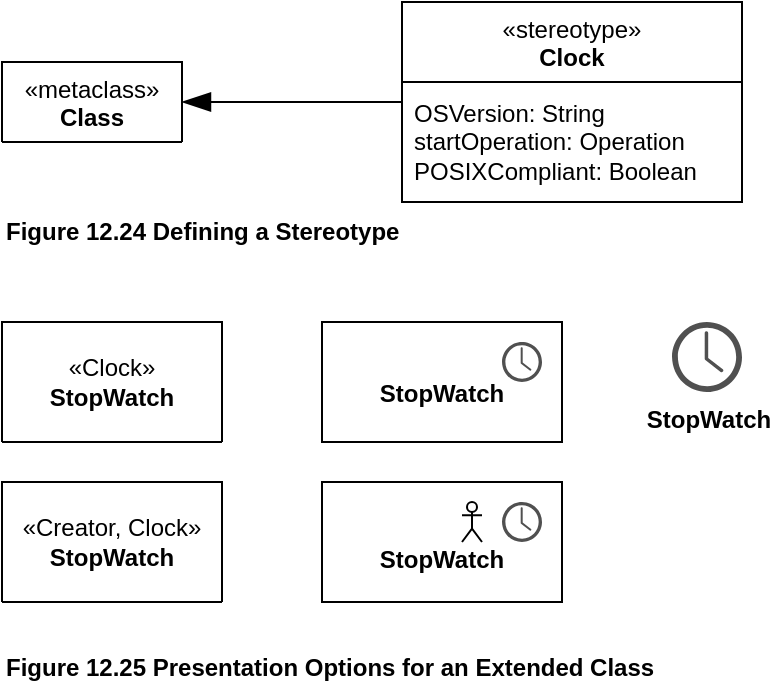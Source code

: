 <mxfile version="21.6.5" type="device" pages="8">
  <diagram name="Fig. 12.24" id="-9gmDzZ07Eyo2ONmhZ_K">
    <mxGraphModel dx="880" dy="545" grid="1" gridSize="10" guides="1" tooltips="1" connect="1" arrows="1" fold="1" page="1" pageScale="1" pageWidth="1169" pageHeight="827" math="0" shadow="0">
      <root>
        <mxCell id="0" />
        <mxCell id="1" parent="0" />
        <mxCell id="NRaokr2PaoaGWwxYJHFl-1" value="«metaclass»&lt;br&gt;&lt;b&gt;Class&lt;/b&gt;" style="swimlane;fontStyle=0;align=center;verticalAlign=top;childLayout=stackLayout;horizontal=1;startSize=48;horizontalStack=0;resizeParent=1;resizeParentMax=0;resizeLast=0;collapsible=0;marginBottom=0;html=1;whiteSpace=wrap;" vertex="1" parent="1">
          <mxGeometry y="30" width="90" height="40" as="geometry" />
        </mxCell>
        <mxCell id="NRaokr2PaoaGWwxYJHFl-4" style="edgeStyle=orthogonalEdgeStyle;rounded=0;orthogonalLoop=1;jettySize=auto;html=1;entryX=1;entryY=0.5;entryDx=0;entryDy=0;endSize=12;endArrow=blockThin;endFill=1;" edge="1" parent="1" source="NRaokr2PaoaGWwxYJHFl-2" target="NRaokr2PaoaGWwxYJHFl-1">
          <mxGeometry relative="1" as="geometry" />
        </mxCell>
        <mxCell id="NRaokr2PaoaGWwxYJHFl-2" value="«stereotype»&lt;br&gt;&lt;b&gt;Clock&lt;/b&gt;" style="swimlane;fontStyle=0;align=center;verticalAlign=top;childLayout=stackLayout;horizontal=1;startSize=40;horizontalStack=0;resizeParent=1;resizeParentMax=0;resizeLast=0;collapsible=0;marginBottom=0;html=1;whiteSpace=wrap;" vertex="1" parent="1">
          <mxGeometry x="200" width="170" height="100" as="geometry" />
        </mxCell>
        <mxCell id="NRaokr2PaoaGWwxYJHFl-3" value="OSVersion: String&lt;br&gt;startOperation: Operation&lt;br&gt;POSIXCompliant: Boolean" style="text;html=1;strokeColor=none;fillColor=none;align=left;verticalAlign=middle;spacingLeft=4;spacingRight=4;overflow=hidden;rotatable=0;points=[[0,0.5],[1,0.5]];portConstraint=eastwest;whiteSpace=wrap;" vertex="1" parent="NRaokr2PaoaGWwxYJHFl-2">
          <mxGeometry y="40" width="170" height="60" as="geometry" />
        </mxCell>
        <mxCell id="NRaokr2PaoaGWwxYJHFl-5" value="&lt;b&gt;Figure 12.24 Defining a Stereotype&lt;/b&gt;" style="text;html=1;align=left;verticalAlign=middle;resizable=0;points=[];autosize=1;strokeColor=none;fillColor=none;" vertex="1" parent="1">
          <mxGeometry y="100" width="220" height="30" as="geometry" />
        </mxCell>
        <mxCell id="NRaokr2PaoaGWwxYJHFl-6" value="«Clock»&lt;br&gt;&lt;b&gt;StopWatch&lt;/b&gt;" style="swimlane;fontStyle=0;align=center;verticalAlign=middle;childLayout=stackLayout;horizontal=1;startSize=60;horizontalStack=0;resizeParent=1;resizeParentMax=0;resizeLast=0;collapsible=0;marginBottom=0;html=1;whiteSpace=wrap;" vertex="1" parent="1">
          <mxGeometry y="160" width="110" height="60" as="geometry" />
        </mxCell>
        <mxCell id="NRaokr2PaoaGWwxYJHFl-7" value="«Creator, Clock»&lt;br&gt;&lt;b&gt;StopWatch&lt;/b&gt;" style="swimlane;fontStyle=0;align=center;verticalAlign=middle;childLayout=stackLayout;horizontal=1;startSize=60;horizontalStack=0;resizeParent=1;resizeParentMax=0;resizeLast=0;collapsible=0;marginBottom=0;html=1;whiteSpace=wrap;" vertex="1" parent="1">
          <mxGeometry y="240" width="110" height="60" as="geometry" />
        </mxCell>
        <mxCell id="NRaokr2PaoaGWwxYJHFl-8" value="&lt;b&gt;StopWatch&lt;/b&gt;" style="whiteSpace=wrap;html=1;spacingTop=12;" vertex="1" parent="1">
          <mxGeometry x="160" y="160" width="120" height="60" as="geometry" />
        </mxCell>
        <mxCell id="NRaokr2PaoaGWwxYJHFl-9" value="&lt;b&gt;StopWatch&lt;/b&gt;" style="whiteSpace=wrap;html=1;spacingTop=18;" vertex="1" parent="1">
          <mxGeometry x="160" y="240" width="120" height="60" as="geometry" />
        </mxCell>
        <mxCell id="NRaokr2PaoaGWwxYJHFl-10" value="&lt;b&gt;StopWatch&lt;/b&gt;" style="sketch=0;pointerEvents=1;shadow=0;dashed=0;html=1;strokeColor=none;fillColor=#505050;labelPosition=center;verticalLabelPosition=bottom;verticalAlign=top;outlineConnect=0;align=center;shape=mxgraph.office.concepts.clock;" vertex="1" parent="1">
          <mxGeometry x="335" y="160" width="35" height="35" as="geometry" />
        </mxCell>
        <mxCell id="NRaokr2PaoaGWwxYJHFl-12" value="" style="sketch=0;pointerEvents=1;shadow=0;dashed=0;html=1;strokeColor=none;fillColor=#505050;labelPosition=center;verticalLabelPosition=bottom;verticalAlign=top;outlineConnect=0;align=center;shape=mxgraph.office.concepts.clock;" vertex="1" parent="1">
          <mxGeometry x="250" y="170" width="20" height="20" as="geometry" />
        </mxCell>
        <mxCell id="NRaokr2PaoaGWwxYJHFl-13" value="" style="sketch=0;pointerEvents=1;shadow=0;dashed=0;html=1;strokeColor=none;fillColor=#505050;labelPosition=center;verticalLabelPosition=bottom;verticalAlign=top;outlineConnect=0;align=center;shape=mxgraph.office.concepts.clock;" vertex="1" parent="1">
          <mxGeometry x="250" y="250" width="20" height="20" as="geometry" />
        </mxCell>
        <mxCell id="NRaokr2PaoaGWwxYJHFl-14" value="" style="shape=umlActor;verticalLabelPosition=bottom;verticalAlign=top;html=1;outlineConnect=0;" vertex="1" parent="1">
          <mxGeometry x="230" y="250" width="10" height="20" as="geometry" />
        </mxCell>
        <mxCell id="NRaokr2PaoaGWwxYJHFl-15" value="&lt;b&gt;Figure 12.25 Presentation Options for an Extended Class&lt;/b&gt;" style="text;html=1;align=left;verticalAlign=middle;resizable=0;points=[];autosize=1;strokeColor=none;fillColor=none;" vertex="1" parent="1">
          <mxGeometry y="318" width="350" height="30" as="geometry" />
        </mxCell>
      </root>
    </mxGraphModel>
  </diagram>
  <diagram name="Fig. 12.25" id="6K76hDjOVkO4jY5QAG9M">
    <mxGraphModel dx="880" dy="545" grid="1" gridSize="10" guides="1" tooltips="1" connect="1" arrows="1" fold="1" page="1" pageScale="1" pageWidth="1169" pageHeight="827" math="0" shadow="0">
      <root>
        <mxCell id="I7KEVsQi_iXyrKsETJeq-0" />
        <mxCell id="I7KEVsQi_iXyrKsETJeq-1" parent="I7KEVsQi_iXyrKsETJeq-0" />
        <mxCell id="I7KEVsQi_iXyrKsETJeq-7" value="«Clock»&lt;br&gt;&lt;b&gt;StopWatch&lt;/b&gt;" style="swimlane;fontStyle=0;align=center;verticalAlign=middle;childLayout=stackLayout;horizontal=1;startSize=60;horizontalStack=0;resizeParent=1;resizeParentMax=0;resizeLast=0;collapsible=0;marginBottom=0;html=1;whiteSpace=wrap;" vertex="1" parent="I7KEVsQi_iXyrKsETJeq-1">
          <mxGeometry width="110" height="60" as="geometry" />
        </mxCell>
        <mxCell id="I7KEVsQi_iXyrKsETJeq-8" value="«Creator, Clock»&lt;br&gt;&lt;b&gt;StopWatch&lt;/b&gt;" style="swimlane;fontStyle=0;align=center;verticalAlign=middle;childLayout=stackLayout;horizontal=1;startSize=60;horizontalStack=0;resizeParent=1;resizeParentMax=0;resizeLast=0;collapsible=0;marginBottom=0;html=1;whiteSpace=wrap;" vertex="1" parent="I7KEVsQi_iXyrKsETJeq-1">
          <mxGeometry y="80" width="110" height="60" as="geometry" />
        </mxCell>
        <mxCell id="I7KEVsQi_iXyrKsETJeq-9" value="&lt;b&gt;StopWatch&lt;/b&gt;" style="whiteSpace=wrap;html=1;spacingTop=12;" vertex="1" parent="I7KEVsQi_iXyrKsETJeq-1">
          <mxGeometry x="160" width="120" height="60" as="geometry" />
        </mxCell>
        <mxCell id="I7KEVsQi_iXyrKsETJeq-10" value="&lt;b&gt;StopWatch&lt;/b&gt;" style="whiteSpace=wrap;html=1;spacingTop=18;" vertex="1" parent="I7KEVsQi_iXyrKsETJeq-1">
          <mxGeometry x="160" y="80" width="120" height="60" as="geometry" />
        </mxCell>
        <mxCell id="I7KEVsQi_iXyrKsETJeq-11" value="&lt;b&gt;StopWatch&lt;/b&gt;" style="sketch=0;pointerEvents=1;shadow=0;dashed=0;html=1;strokeColor=none;fillColor=#505050;labelPosition=center;verticalLabelPosition=bottom;verticalAlign=top;outlineConnect=0;align=center;shape=mxgraph.office.concepts.clock;" vertex="1" parent="I7KEVsQi_iXyrKsETJeq-1">
          <mxGeometry x="335" width="35" height="35" as="geometry" />
        </mxCell>
        <mxCell id="I7KEVsQi_iXyrKsETJeq-12" value="" style="sketch=0;pointerEvents=1;shadow=0;dashed=0;html=1;strokeColor=none;fillColor=#505050;labelPosition=center;verticalLabelPosition=bottom;verticalAlign=top;outlineConnect=0;align=center;shape=mxgraph.office.concepts.clock;" vertex="1" parent="I7KEVsQi_iXyrKsETJeq-1">
          <mxGeometry x="250" y="10" width="20" height="20" as="geometry" />
        </mxCell>
        <mxCell id="I7KEVsQi_iXyrKsETJeq-13" value="" style="sketch=0;pointerEvents=1;shadow=0;dashed=0;html=1;strokeColor=none;fillColor=#505050;labelPosition=center;verticalLabelPosition=bottom;verticalAlign=top;outlineConnect=0;align=center;shape=mxgraph.office.concepts.clock;" vertex="1" parent="I7KEVsQi_iXyrKsETJeq-1">
          <mxGeometry x="250" y="90" width="20" height="20" as="geometry" />
        </mxCell>
        <mxCell id="I7KEVsQi_iXyrKsETJeq-14" value="" style="shape=umlActor;verticalLabelPosition=bottom;verticalAlign=top;html=1;outlineConnect=0;" vertex="1" parent="I7KEVsQi_iXyrKsETJeq-1">
          <mxGeometry x="230" y="90" width="10" height="20" as="geometry" />
        </mxCell>
        <mxCell id="I7KEVsQi_iXyrKsETJeq-15" value="&lt;b&gt;Figure 12.25 Presentation Options for an Extended Class&lt;/b&gt;" style="text;html=1;align=left;verticalAlign=middle;resizable=0;points=[];autosize=1;strokeColor=none;fillColor=none;" vertex="1" parent="I7KEVsQi_iXyrKsETJeq-1">
          <mxGeometry y="158" width="350" height="30" as="geometry" />
        </mxCell>
      </root>
    </mxGraphModel>
  </diagram>
  <diagram id="DnRP_BA48VP7wtW9L9I2" name="Fig. 12.26">
    <mxGraphModel dx="880" dy="545" grid="1" gridSize="10" guides="1" tooltips="1" connect="1" arrows="1" fold="1" page="1" pageScale="1" pageWidth="1169" pageHeight="827" math="0" shadow="0">
      <root>
        <mxCell id="0" />
        <mxCell id="1" parent="0" />
        <mxCell id="L2bsI77y_LTAUiJe4VnX-3" style="edgeStyle=orthogonalEdgeStyle;rounded=0;orthogonalLoop=1;jettySize=auto;html=1;exitX=0.5;exitY=1;exitDx=0;exitDy=0;endArrow=none;endFill=0;" edge="1" parent="1" source="L2bsI77y_LTAUiJe4VnX-1" target="L2bsI77y_LTAUiJe4VnX-2">
          <mxGeometry relative="1" as="geometry" />
        </mxCell>
        <mxCell id="L2bsI77y_LTAUiJe4VnX-8" value="type" style="edgeLabel;html=1;align=center;verticalAlign=middle;resizable=0;points=[];fontSize=11;fontFamily=Helvetica;fontColor=default;" vertex="1" connectable="0" parent="L2bsI77y_LTAUiJe4VnX-3">
          <mxGeometry x="-0.06" y="4" relative="1" as="geometry">
            <mxPoint x="10" as="offset" />
          </mxGeometry>
        </mxCell>
        <mxCell id="L2bsI77y_LTAUiJe4VnX-1" value="&lt;p style=&quot;margin:0px;margin-top:4px;text-align:center;text-decoration:underline;&quot;&gt;&lt;b&gt;:Class&lt;/b&gt;&lt;/p&gt;&lt;hr&gt;&lt;p style=&quot;margin:0px;margin-left:8px;&quot;&gt;name = &quot;Class&quot;&lt;/p&gt;" style="verticalAlign=top;align=left;overflow=fill;fontSize=12;fontFamily=Helvetica;html=1;whiteSpace=wrap;" vertex="1" parent="1">
          <mxGeometry width="120" height="60" as="geometry" />
        </mxCell>
        <mxCell id="L2bsI77y_LTAUiJe4VnX-5" style="edgeStyle=orthogonalEdgeStyle;shape=connector;rounded=0;orthogonalLoop=1;jettySize=auto;html=1;labelBackgroundColor=default;strokeColor=default;fontFamily=Helvetica;fontSize=11;fontColor=default;endArrow=none;endFill=0;" edge="1" parent="1" source="L2bsI77y_LTAUiJe4VnX-2" target="L2bsI77y_LTAUiJe4VnX-4">
          <mxGeometry relative="1" as="geometry" />
        </mxCell>
        <mxCell id="L2bsI77y_LTAUiJe4VnX-9" value="memberEnd" style="edgeLabel;html=1;align=center;verticalAlign=middle;resizable=0;points=[];fontSize=11;fontFamily=Helvetica;fontColor=default;" vertex="1" connectable="0" parent="L2bsI77y_LTAUiJe4VnX-5">
          <mxGeometry x="-0.15" y="-1" relative="1" as="geometry">
            <mxPoint y="10" as="offset" />
          </mxGeometry>
        </mxCell>
        <mxCell id="L2bsI77y_LTAUiJe4VnX-14" style="edgeStyle=orthogonalEdgeStyle;shape=connector;rounded=0;orthogonalLoop=1;jettySize=auto;html=1;exitX=1;exitY=0.25;exitDx=0;exitDy=0;entryX=0;entryY=0.5;entryDx=0;entryDy=0;labelBackgroundColor=default;strokeColor=default;fontFamily=Helvetica;fontSize=11;fontColor=default;endArrow=none;endFill=0;" edge="1" parent="1" source="L2bsI77y_LTAUiJe4VnX-2" target="L2bsI77y_LTAUiJe4VnX-11">
          <mxGeometry relative="1" as="geometry">
            <Array as="points">
              <mxPoint x="160" y="135" />
              <mxPoint x="160" y="30" />
            </Array>
          </mxGeometry>
        </mxCell>
        <mxCell id="L2bsI77y_LTAUiJe4VnX-15" value="ownedAttribute" style="edgeLabel;html=1;align=center;verticalAlign=middle;resizable=0;points=[];fontSize=11;fontFamily=Helvetica;fontColor=default;" vertex="1" connectable="0" parent="L2bsI77y_LTAUiJe4VnX-14">
          <mxGeometry x="-0.586" y="-2" relative="1" as="geometry">
            <mxPoint x="39" y="7" as="offset" />
          </mxGeometry>
        </mxCell>
        <mxCell id="L2bsI77y_LTAUiJe4VnX-2" value="&lt;p style=&quot;margin:0px;margin-top:4px;text-align:center;text-decoration:underline;&quot;&gt;&lt;b&gt;:Property&lt;/b&gt;&lt;/p&gt;&lt;hr&gt;&lt;p style=&quot;margin:0px;margin-left:8px;&quot;&gt;isComposite = false&lt;/p&gt;" style="verticalAlign=top;align=left;overflow=fill;fontSize=12;fontFamily=Helvetica;html=1;whiteSpace=wrap;" vertex="1" parent="1">
          <mxGeometry y="120" width="120" height="60" as="geometry" />
        </mxCell>
        <mxCell id="L2bsI77y_LTAUiJe4VnX-7" style="edgeStyle=orthogonalEdgeStyle;shape=connector;rounded=0;orthogonalLoop=1;jettySize=auto;html=1;labelBackgroundColor=default;strokeColor=default;fontFamily=Helvetica;fontSize=11;fontColor=default;endArrow=none;endFill=0;" edge="1" parent="1" source="L2bsI77y_LTAUiJe4VnX-4" target="L2bsI77y_LTAUiJe4VnX-6">
          <mxGeometry relative="1" as="geometry" />
        </mxCell>
        <mxCell id="L2bsI77y_LTAUiJe4VnX-10" value="ownedEnd,&lt;br&gt;memberEnd" style="edgeLabel;html=1;align=center;verticalAlign=middle;resizable=0;points=[];fontSize=11;fontFamily=Helvetica;fontColor=default;" vertex="1" connectable="0" parent="L2bsI77y_LTAUiJe4VnX-7">
          <mxGeometry x="-0.2" relative="1" as="geometry">
            <mxPoint x="13" y="16" as="offset" />
          </mxGeometry>
        </mxCell>
        <mxCell id="L2bsI77y_LTAUiJe4VnX-4" value="&lt;p style=&quot;margin:0px;margin-top:4px;text-align:center;text-decoration:underline;&quot;&gt;&lt;b&gt;:Extension&lt;/b&gt;&lt;/p&gt;&lt;hr&gt;&lt;p style=&quot;margin:0px;margin-left:8px;&quot;&gt;isRequired = false&lt;/p&gt;" style="verticalAlign=top;align=left;overflow=fill;fontSize=12;fontFamily=Helvetica;html=1;whiteSpace=wrap;fontColor=default;" vertex="1" parent="1">
          <mxGeometry x="200" y="120" width="120" height="60" as="geometry" />
        </mxCell>
        <mxCell id="L2bsI77y_LTAUiJe4VnX-12" style="edgeStyle=orthogonalEdgeStyle;shape=connector;rounded=0;orthogonalLoop=1;jettySize=auto;html=1;labelBackgroundColor=default;strokeColor=default;fontFamily=Helvetica;fontSize=11;fontColor=default;endArrow=none;endFill=0;" edge="1" parent="1" source="L2bsI77y_LTAUiJe4VnX-6" target="L2bsI77y_LTAUiJe4VnX-11">
          <mxGeometry relative="1" as="geometry" />
        </mxCell>
        <mxCell id="L2bsI77y_LTAUiJe4VnX-13" value="type" style="edgeLabel;html=1;align=center;verticalAlign=middle;resizable=0;points=[];fontSize=11;fontFamily=Helvetica;fontColor=default;" vertex="1" connectable="0" parent="L2bsI77y_LTAUiJe4VnX-12">
          <mxGeometry x="0.28" y="1" relative="1" as="geometry">
            <mxPoint x="-16" as="offset" />
          </mxGeometry>
        </mxCell>
        <mxCell id="L2bsI77y_LTAUiJe4VnX-6" value="&lt;p style=&quot;margin:0px;margin-top:4px;text-align:center;text-decoration:underline;&quot;&gt;&lt;b&gt;:ExtensionEnd&lt;/b&gt;&lt;/p&gt;&lt;hr&gt;&lt;p style=&quot;margin:0px;margin-left:8px;&quot;&gt;isComposite = true&lt;/p&gt;" style="verticalAlign=top;align=left;overflow=fill;fontSize=12;fontFamily=Helvetica;html=1;whiteSpace=wrap;fontColor=default;" vertex="1" parent="1">
          <mxGeometry x="400" y="120" width="120" height="60" as="geometry" />
        </mxCell>
        <mxCell id="L2bsI77y_LTAUiJe4VnX-17" style="edgeStyle=orthogonalEdgeStyle;shape=connector;rounded=0;orthogonalLoop=1;jettySize=auto;html=1;labelBackgroundColor=default;strokeColor=default;fontFamily=Helvetica;fontSize=11;fontColor=default;endArrow=none;endFill=0;" edge="1" parent="1" source="L2bsI77y_LTAUiJe4VnX-11" target="L2bsI77y_LTAUiJe4VnX-16">
          <mxGeometry relative="1" as="geometry" />
        </mxCell>
        <mxCell id="L2bsI77y_LTAUiJe4VnX-21" style="edgeStyle=orthogonalEdgeStyle;shape=connector;rounded=0;orthogonalLoop=1;jettySize=auto;html=1;labelBackgroundColor=default;strokeColor=default;fontFamily=Helvetica;fontSize=11;fontColor=default;endArrow=none;endFill=0;entryX=0;entryY=0.5;entryDx=0;entryDy=0;" edge="1" parent="1" source="L2bsI77y_LTAUiJe4VnX-11" target="L2bsI77y_LTAUiJe4VnX-20">
          <mxGeometry relative="1" as="geometry" />
        </mxCell>
        <mxCell id="L2bsI77y_LTAUiJe4VnX-23" style="edgeStyle=orthogonalEdgeStyle;shape=connector;rounded=0;orthogonalLoop=1;jettySize=auto;html=1;labelBackgroundColor=default;strokeColor=default;fontFamily=Helvetica;fontSize=11;fontColor=default;endArrow=none;endFill=0;entryX=0;entryY=0.5;entryDx=0;entryDy=0;" edge="1" parent="1" source="L2bsI77y_LTAUiJe4VnX-11" target="L2bsI77y_LTAUiJe4VnX-22">
          <mxGeometry relative="1" as="geometry" />
        </mxCell>
        <mxCell id="L2bsI77y_LTAUiJe4VnX-11" value="&lt;p style=&quot;margin:0px;margin-top:4px;text-align:center;text-decoration:underline;&quot;&gt;&lt;b&gt;:Stereotype&lt;/b&gt;&lt;/p&gt;&lt;hr&gt;&lt;p style=&quot;margin:0px;margin-left:8px;&quot;&gt;name = &quot;Clock&quot;&lt;/p&gt;" style="verticalAlign=top;align=left;overflow=fill;fontSize=12;fontFamily=Helvetica;html=1;whiteSpace=wrap;fontColor=default;" vertex="1" parent="1">
          <mxGeometry x="400" width="120" height="60" as="geometry" />
        </mxCell>
        <mxCell id="L2bsI77y_LTAUiJe4VnX-27" style="edgeStyle=orthogonalEdgeStyle;shape=connector;rounded=0;orthogonalLoop=1;jettySize=auto;html=1;labelBackgroundColor=default;strokeColor=default;fontFamily=Helvetica;fontSize=11;fontColor=default;endArrow=none;endFill=0;" edge="1" parent="1" source="L2bsI77y_LTAUiJe4VnX-16" target="L2bsI77y_LTAUiJe4VnX-26">
          <mxGeometry relative="1" as="geometry" />
        </mxCell>
        <mxCell id="L2bsI77y_LTAUiJe4VnX-28" value="type" style="edgeLabel;html=1;align=center;verticalAlign=middle;resizable=0;points=[];fontSize=11;fontFamily=Helvetica;fontColor=default;" vertex="1" connectable="0" parent="L2bsI77y_LTAUiJe4VnX-27">
          <mxGeometry x="0.1" relative="1" as="geometry">
            <mxPoint x="10" y="-10" as="offset" />
          </mxGeometry>
        </mxCell>
        <mxCell id="L2bsI77y_LTAUiJe4VnX-16" value="&lt;p style=&quot;margin:0px;margin-top:4px;text-align:center;text-decoration:underline;&quot;&gt;&lt;b&gt;:Property&lt;/b&gt;&lt;/p&gt;&lt;hr&gt;&lt;p style=&quot;margin:0px;margin-left:8px;&quot;&gt;name = &quot;OSVersion&quot;&lt;/p&gt;" style="verticalAlign=top;align=left;overflow=fill;fontSize=12;fontFamily=Helvetica;html=1;whiteSpace=wrap;fontColor=default;" vertex="1" parent="1">
          <mxGeometry x="560" width="160" height="60" as="geometry" />
        </mxCell>
        <mxCell id="L2bsI77y_LTAUiJe4VnX-31" style="edgeStyle=orthogonalEdgeStyle;shape=connector;rounded=0;orthogonalLoop=1;jettySize=auto;html=1;labelBackgroundColor=default;strokeColor=default;fontFamily=Helvetica;fontSize=11;fontColor=default;endArrow=none;endFill=0;" edge="1" parent="1" source="L2bsI77y_LTAUiJe4VnX-20" target="L2bsI77y_LTAUiJe4VnX-30">
          <mxGeometry relative="1" as="geometry" />
        </mxCell>
        <mxCell id="L2bsI77y_LTAUiJe4VnX-32" value="type" style="edgeLabel;html=1;align=center;verticalAlign=middle;resizable=0;points=[];fontSize=11;fontFamily=Helvetica;fontColor=default;" vertex="1" connectable="0" parent="L2bsI77y_LTAUiJe4VnX-31">
          <mxGeometry relative="1" as="geometry">
            <mxPoint x="12" y="-11" as="offset" />
          </mxGeometry>
        </mxCell>
        <mxCell id="L2bsI77y_LTAUiJe4VnX-20" value="&lt;p style=&quot;margin:0px;margin-top:4px;text-align:center;text-decoration:underline;&quot;&gt;&lt;b&gt;:Property&lt;/b&gt;&lt;/p&gt;&lt;hr&gt;&lt;p style=&quot;margin:0px;margin-left:8px;&quot;&gt;name = &quot;startOeration&quot;&lt;/p&gt;" style="verticalAlign=top;align=left;overflow=fill;fontSize=12;fontFamily=Helvetica;html=1;whiteSpace=wrap;fontColor=default;" vertex="1" parent="1">
          <mxGeometry x="560" y="120" width="160" height="60" as="geometry" />
        </mxCell>
        <mxCell id="L2bsI77y_LTAUiJe4VnX-34" style="edgeStyle=orthogonalEdgeStyle;shape=connector;rounded=0;orthogonalLoop=1;jettySize=auto;html=1;labelBackgroundColor=default;strokeColor=default;fontFamily=Helvetica;fontSize=11;fontColor=default;endArrow=none;endFill=0;" edge="1" parent="1" source="L2bsI77y_LTAUiJe4VnX-22" target="L2bsI77y_LTAUiJe4VnX-33">
          <mxGeometry relative="1" as="geometry" />
        </mxCell>
        <mxCell id="L2bsI77y_LTAUiJe4VnX-35" value="type" style="edgeLabel;html=1;align=center;verticalAlign=middle;resizable=0;points=[];fontSize=11;fontFamily=Helvetica;fontColor=default;" vertex="1" connectable="0" parent="L2bsI77y_LTAUiJe4VnX-34">
          <mxGeometry x="0.267" y="1" relative="1" as="geometry">
            <mxPoint x="4" y="-10" as="offset" />
          </mxGeometry>
        </mxCell>
        <mxCell id="L2bsI77y_LTAUiJe4VnX-22" value="&lt;p style=&quot;margin:0px;margin-top:4px;text-align:center;text-decoration:underline;&quot;&gt;&lt;b&gt;:Property&lt;/b&gt;&lt;/p&gt;&lt;hr&gt;&lt;p style=&quot;margin:0px;margin-left:8px;&quot;&gt;name = &quot;POSIXCompliant&quot;&lt;/p&gt;" style="verticalAlign=top;align=left;overflow=fill;fontSize=12;fontFamily=Helvetica;html=1;whiteSpace=wrap;fontColor=default;" vertex="1" parent="1">
          <mxGeometry x="560" y="220" width="160" height="60" as="geometry" />
        </mxCell>
        <mxCell id="L2bsI77y_LTAUiJe4VnX-26" value="&lt;p style=&quot;margin:0px;margin-top:4px;text-align:center;text-decoration:underline;&quot;&gt;&lt;b&gt;:PrimitiveType&lt;/b&gt;&lt;/p&gt;&lt;hr&gt;&lt;p style=&quot;margin:0px;margin-left:8px;&quot;&gt;name = &quot;String&quot;&lt;/p&gt;" style="verticalAlign=top;align=left;overflow=fill;fontSize=12;fontFamily=Helvetica;html=1;whiteSpace=wrap;fontColor=default;" vertex="1" parent="1">
          <mxGeometry x="780" width="120" height="60" as="geometry" />
        </mxCell>
        <mxCell id="L2bsI77y_LTAUiJe4VnX-30" value="&lt;p style=&quot;margin:0px;margin-top:4px;text-align:center;text-decoration:underline;&quot;&gt;&lt;b&gt;:Class&lt;/b&gt;&lt;/p&gt;&lt;hr&gt;&lt;p style=&quot;margin:0px;margin-left:8px;&quot;&gt;name = &quot;Operation&quot;&lt;/p&gt;" style="verticalAlign=top;align=left;overflow=fill;fontSize=12;fontFamily=Helvetica;html=1;whiteSpace=wrap;fontColor=default;" vertex="1" parent="1">
          <mxGeometry x="780" y="120" width="140" height="60" as="geometry" />
        </mxCell>
        <mxCell id="L2bsI77y_LTAUiJe4VnX-33" value="&lt;p style=&quot;margin:0px;margin-top:4px;text-align:center;text-decoration:underline;&quot;&gt;&lt;b&gt;:PrimitiveType&lt;/b&gt;&lt;/p&gt;&lt;hr&gt;&lt;p style=&quot;margin:0px;margin-left:8px;&quot;&gt;name = &quot;Boolean&quot;&lt;/p&gt;" style="verticalAlign=top;align=left;overflow=fill;fontSize=12;fontFamily=Helvetica;html=1;whiteSpace=wrap;fontColor=default;" vertex="1" parent="1">
          <mxGeometry x="780" y="220" width="130" height="60" as="geometry" />
        </mxCell>
        <mxCell id="L2bsI77y_LTAUiJe4VnX-36" value="&lt;b&gt;Figure 12.26 An Instance Diagram when Defining a Stereotype&lt;/b&gt;" style="text;html=1;align=left;verticalAlign=middle;resizable=0;points=[];autosize=1;strokeColor=none;fillColor=none;fontSize=11;fontFamily=Helvetica;fontColor=default;" vertex="1" parent="1">
          <mxGeometry y="280" width="350" height="30" as="geometry" />
        </mxCell>
      </root>
    </mxGraphModel>
  </diagram>
  <diagram id="SQMLAIwadkvvGh_mCprM" name="Fig. 12.27">
    <mxGraphModel dx="880" dy="545" grid="1" gridSize="10" guides="1" tooltips="1" connect="1" arrows="1" fold="1" page="1" pageScale="1" pageWidth="1169" pageHeight="827" math="0" shadow="0">
      <root>
        <mxCell id="0" />
        <mxCell id="1" parent="0" />
        <mxCell id="RvCCCSQ_e1oQ-5Q8yr0Z-1" value="«metaclass»&lt;br&gt;&lt;b&gt;Component&lt;/b&gt;" style="swimlane;fontStyle=0;align=center;verticalAlign=top;childLayout=stackLayout;horizontal=1;startSize=48;horizontalStack=0;resizeParent=1;resizeParentMax=0;resizeLast=0;collapsible=0;marginBottom=0;html=1;whiteSpace=wrap;fontFamily=Helvetica;fontSize=11;fontColor=default;" vertex="1" parent="1">
          <mxGeometry y="30" width="90" height="40" as="geometry" />
        </mxCell>
        <mxCell id="RvCCCSQ_e1oQ-5Q8yr0Z-2" value="«metaclass»&lt;br&gt;&lt;b&gt;Class&lt;/b&gt;" style="swimlane;fontStyle=0;align=center;verticalAlign=top;childLayout=stackLayout;horizontal=1;startSize=48;horizontalStack=0;resizeParent=1;resizeParentMax=0;resizeLast=0;collapsible=0;marginBottom=0;html=1;whiteSpace=wrap;fontFamily=Helvetica;fontSize=11;fontColor=default;" vertex="1" parent="1">
          <mxGeometry y="140" width="90" height="40" as="geometry" />
        </mxCell>
        <mxCell id="RvCCCSQ_e1oQ-5Q8yr0Z-5" style="edgeStyle=orthogonalEdgeStyle;shape=connector;rounded=0;orthogonalLoop=1;jettySize=auto;html=1;entryX=1;entryY=0.5;entryDx=0;entryDy=0;labelBackgroundColor=default;strokeColor=default;fontFamily=Helvetica;fontSize=11;fontColor=default;endArrow=blockThin;endFill=1;endSize=12;" edge="1" parent="1" source="RvCCCSQ_e1oQ-5Q8yr0Z-3" target="RvCCCSQ_e1oQ-5Q8yr0Z-1">
          <mxGeometry relative="1" as="geometry" />
        </mxCell>
        <mxCell id="RvCCCSQ_e1oQ-5Q8yr0Z-3" value="«stereotype»&lt;br&gt;&lt;b&gt;Clock&lt;/b&gt;" style="swimlane;fontStyle=0;align=center;verticalAlign=top;childLayout=stackLayout;horizontal=1;startSize=40;horizontalStack=0;resizeParent=1;resizeParentMax=0;resizeLast=0;collapsible=0;marginBottom=0;html=1;whiteSpace=wrap;" vertex="1" parent="1">
          <mxGeometry x="200" width="170" height="100" as="geometry" />
        </mxCell>
        <mxCell id="RvCCCSQ_e1oQ-5Q8yr0Z-4" value="OSVersion: String&lt;br&gt;startOperation: Operation&lt;br&gt;POSIXCompliant: Boolean" style="text;html=1;strokeColor=none;fillColor=none;align=left;verticalAlign=middle;spacingLeft=4;spacingRight=4;overflow=hidden;rotatable=0;points=[[0,0.5],[1,0.5]];portConstraint=eastwest;whiteSpace=wrap;" vertex="1" parent="RvCCCSQ_e1oQ-5Q8yr0Z-3">
          <mxGeometry y="40" width="170" height="60" as="geometry" />
        </mxCell>
        <mxCell id="RvCCCSQ_e1oQ-5Q8yr0Z-8" style="edgeStyle=orthogonalEdgeStyle;shape=connector;rounded=0;orthogonalLoop=1;jettySize=auto;html=1;labelBackgroundColor=default;strokeColor=default;fontFamily=Helvetica;fontSize=11;fontColor=default;endArrow=blockThin;endFill=1;endSize=12;" edge="1" parent="1" source="RvCCCSQ_e1oQ-5Q8yr0Z-6" target="RvCCCSQ_e1oQ-5Q8yr0Z-2">
          <mxGeometry relative="1" as="geometry" />
        </mxCell>
        <mxCell id="RvCCCSQ_e1oQ-5Q8yr0Z-9" value="{required}" style="edgeLabel;html=1;align=center;verticalAlign=middle;resizable=0;points=[];fontSize=11;fontFamily=Helvetica;fontColor=default;labelBackgroundColor=none;" vertex="1" connectable="0" parent="RvCCCSQ_e1oQ-5Q8yr0Z-8">
          <mxGeometry x="-0.218" relative="1" as="geometry">
            <mxPoint y="10" as="offset" />
          </mxGeometry>
        </mxCell>
        <mxCell id="RvCCCSQ_e1oQ-5Q8yr0Z-6" value="«stereotype»&lt;br&gt;&lt;b&gt;Creator&lt;/b&gt;" style="swimlane;fontStyle=0;align=center;verticalAlign=top;childLayout=stackLayout;horizontal=1;startSize=40;horizontalStack=0;resizeParent=1;resizeParentMax=0;resizeLast=0;collapsible=0;marginBottom=0;html=1;whiteSpace=wrap;" vertex="1" parent="1">
          <mxGeometry x="200" y="120" width="170" height="80" as="geometry" />
        </mxCell>
        <mxCell id="RvCCCSQ_e1oQ-5Q8yr0Z-7" value="author: String&lt;br&gt;date: String" style="text;html=1;strokeColor=none;fillColor=none;align=left;verticalAlign=middle;spacingLeft=4;spacingRight=4;overflow=hidden;rotatable=0;points=[[0,0.5],[1,0.5]];portConstraint=eastwest;whiteSpace=wrap;" vertex="1" parent="RvCCCSQ_e1oQ-5Q8yr0Z-6">
          <mxGeometry y="40" width="170" height="40" as="geometry" />
        </mxCell>
        <mxCell id="RvCCCSQ_e1oQ-5Q8yr0Z-10" style="shape=connector;rounded=0;orthogonalLoop=1;jettySize=auto;html=1;exitX=0;exitY=0.5;exitDx=0;exitDy=0;entryX=1;entryY=0.25;entryDx=0;entryDy=0;labelBackgroundColor=default;strokeColor=default;fontFamily=Helvetica;fontSize=11;fontColor=default;endArrow=blockThin;endFill=1;endSize=12;" edge="1" parent="1" source="RvCCCSQ_e1oQ-5Q8yr0Z-4" target="RvCCCSQ_e1oQ-5Q8yr0Z-2">
          <mxGeometry relative="1" as="geometry" />
        </mxCell>
        <mxCell id="RvCCCSQ_e1oQ-5Q8yr0Z-11" value="&lt;b&gt;Figure 12.27 Defining Multiple Stereotypes on Multiple Stereotypes&lt;/b&gt;" style="text;html=1;align=left;verticalAlign=middle;resizable=0;points=[];autosize=1;strokeColor=none;fillColor=none;fontSize=11;fontFamily=Helvetica;fontColor=default;" vertex="1" parent="1">
          <mxGeometry y="200" width="370" height="30" as="geometry" />
        </mxCell>
      </root>
    </mxGraphModel>
  </diagram>
  <diagram id="3A3hAMN4hup6qj-tyA2E" name="Fig. 12.28">
    <mxGraphModel dx="880" dy="545" grid="1" gridSize="10" guides="1" tooltips="1" connect="1" arrows="1" fold="1" page="1" pageScale="1" pageWidth="1169" pageHeight="827" math="0" shadow="0">
      <root>
        <mxCell id="0" />
        <mxCell id="1" parent="0" />
        <mxCell id="-Jm5fDFAu7JgLP3bpeTU-1" value="«Clock»&lt;br&gt;&lt;b&gt;StopWatch&lt;/b&gt;" style="swimlane;fontStyle=0;align=center;verticalAlign=middle;childLayout=stackLayout;horizontal=1;startSize=60;horizontalStack=0;resizeParent=1;resizeParentMax=0;resizeLast=0;collapsible=0;marginBottom=0;html=1;whiteSpace=wrap;" vertex="1" parent="1">
          <mxGeometry width="110" height="60" as="geometry" />
        </mxCell>
        <mxCell id="-Jm5fDFAu7JgLP3bpeTU-2" value="&lt;b&gt;Figure 12.28 Using a Stereotype&lt;/b&gt;" style="text;html=1;align=left;verticalAlign=middle;resizable=0;points=[];autosize=1;strokeColor=none;fillColor=none;fontSize=11;fontFamily=Helvetica;fontColor=default;" vertex="1" parent="1">
          <mxGeometry y="60" width="190" height="30" as="geometry" />
        </mxCell>
      </root>
    </mxGraphModel>
  </diagram>
  <diagram id="sUZU-2nH2OSKQnP12ePc" name="Fig. 12.29">
    <mxGraphModel dx="880" dy="545" grid="1" gridSize="10" guides="1" tooltips="1" connect="1" arrows="1" fold="1" page="1" pageScale="1" pageWidth="1169" pageHeight="827" math="0" shadow="0">
      <root>
        <mxCell id="0" />
        <mxCell id="1" parent="0" />
        <mxCell id="N5hLH62XMQ2chOVkWE6B-1" value="«Clock»&lt;br&gt;&lt;b&gt;StopWatch&lt;/b&gt;" style="swimlane;fontStyle=0;align=center;verticalAlign=middle;childLayout=stackLayout;horizontal=1;startSize=50;horizontalStack=0;resizeParent=1;resizeParentMax=0;resizeLast=0;collapsible=0;marginBottom=0;html=1;whiteSpace=wrap;" vertex="1" parent="1">
          <mxGeometry x="15" width="90" height="50" as="geometry" />
        </mxCell>
        <mxCell id="N5hLH62XMQ2chOVkWE6B-3" style="edgeStyle=orthogonalEdgeStyle;shape=connector;rounded=0;orthogonalLoop=1;jettySize=auto;html=1;labelBackgroundColor=default;strokeColor=default;fontFamily=Helvetica;fontSize=11;fontColor=default;endArrow=oval;endFill=0;dashed=1;dashPattern=1 4;endSize=5;" edge="1" parent="1" source="N5hLH62XMQ2chOVkWE6B-2" target="N5hLH62XMQ2chOVkWE6B-1">
          <mxGeometry relative="1" as="geometry" />
        </mxCell>
        <mxCell id="N5hLH62XMQ2chOVkWE6B-2" value="«Clock»&lt;br&gt;OSVersion = &quot;3.32&quot;&lt;br&gt;startOperation = Click" style="shape=note2;boundedLbl=1;whiteSpace=wrap;html=1;size=12;verticalAlign=bottom;align=left;fontFamily=Helvetica;fontSize=11;fontColor=default;fillColor=none;gradientColor=none;" vertex="1" parent="1">
          <mxGeometry y="80" width="120" height="60" as="geometry" />
        </mxCell>
        <mxCell id="Rznpj361g_tBMAobXsxB-6" style="edgeStyle=orthogonalEdgeStyle;shape=connector;rounded=0;orthogonalLoop=1;jettySize=auto;html=1;labelBackgroundColor=default;strokeColor=default;fontFamily=Helvetica;fontSize=11;fontColor=default;endArrow=none;endFill=0;entryX=0.006;entryY=0.4;entryDx=0;entryDy=0;entryPerimeter=0;" edge="1" parent="1" source="Rznpj361g_tBMAobXsxB-1" target="Rznpj361g_tBMAobXsxB-5">
          <mxGeometry relative="1" as="geometry" />
        </mxCell>
        <mxCell id="Rznpj361g_tBMAobXsxB-8" value="baseClass" style="edgeLabel;html=1;align=center;verticalAlign=middle;resizable=0;points=[];fontSize=11;fontFamily=Helvetica;fontColor=default;" vertex="1" connectable="0" parent="Rznpj361g_tBMAobXsxB-6">
          <mxGeometry x="-0.624" y="2" relative="1" as="geometry">
            <mxPoint x="12" y="12" as="offset" />
          </mxGeometry>
        </mxCell>
        <mxCell id="Rznpj361g_tBMAobXsxB-9" value="extensionClock" style="edgeLabel;html=1;align=center;verticalAlign=middle;resizable=0;points=[];fontSize=11;fontFamily=Helvetica;fontColor=default;" vertex="1" connectable="0" parent="Rznpj361g_tBMAobXsxB-6">
          <mxGeometry x="0.446" relative="1" as="geometry">
            <mxPoint x="-16" y="-10" as="offset" />
          </mxGeometry>
        </mxCell>
        <mxCell id="Rznpj361g_tBMAobXsxB-1" value="&lt;p style=&quot;margin:0px;margin-top:4px;text-align:center;text-decoration:underline;&quot;&gt;&lt;b&gt;:Class&lt;/b&gt;&lt;/p&gt;&lt;hr&gt;&lt;p style=&quot;margin:0px;margin-left:8px;&quot;&gt;name = &quot;Stopwatch&quot;&lt;/p&gt;" style="verticalAlign=top;align=left;overflow=fill;fontSize=12;fontFamily=Helvetica;html=1;whiteSpace=wrap;fontColor=default;" vertex="1" parent="1">
          <mxGeometry x="160" y="3" width="140" height="50" as="geometry" />
        </mxCell>
        <mxCell id="Rznpj361g_tBMAobXsxB-3" style="edgeStyle=orthogonalEdgeStyle;shape=connector;rounded=0;orthogonalLoop=1;jettySize=auto;html=1;exitX=0.5;exitY=0;exitDx=0;exitDy=0;entryX=0.5;entryY=1;entryDx=0;entryDy=0;labelBackgroundColor=default;strokeColor=default;fontFamily=Helvetica;fontSize=11;fontColor=default;endArrow=none;endFill=0;" edge="1" parent="1" source="Rznpj361g_tBMAobXsxB-2" target="Rznpj361g_tBMAobXsxB-1">
          <mxGeometry relative="1" as="geometry" />
        </mxCell>
        <mxCell id="Rznpj361g_tBMAobXsxB-4" value="ownedOperation" style="edgeLabel;html=1;align=center;verticalAlign=middle;resizable=0;points=[];fontSize=11;fontFamily=Helvetica;fontColor=default;" vertex="1" connectable="0" parent="Rznpj361g_tBMAobXsxB-3">
          <mxGeometry x="-0.514" y="-1" relative="1" as="geometry">
            <mxPoint x="46" as="offset" />
          </mxGeometry>
        </mxCell>
        <mxCell id="Rznpj361g_tBMAobXsxB-7" style="shape=connector;rounded=0;orthogonalLoop=1;jettySize=auto;html=1;exitX=1;exitY=0.5;exitDx=0;exitDy=0;entryX=0;entryY=0.75;entryDx=0;entryDy=0;labelBackgroundColor=default;strokeColor=default;fontFamily=Helvetica;fontSize=11;fontColor=default;endArrow=none;endFill=0;" edge="1" parent="1" source="Rznpj361g_tBMAobXsxB-2" target="Rznpj361g_tBMAobXsxB-5">
          <mxGeometry relative="1" as="geometry" />
        </mxCell>
        <mxCell id="Rznpj361g_tBMAobXsxB-10" value="startOperation" style="edgeLabel;html=1;align=center;verticalAlign=middle;resizable=0;points=[];fontSize=11;fontFamily=Helvetica;fontColor=default;" vertex="1" connectable="0" parent="Rznpj361g_tBMAobXsxB-7">
          <mxGeometry x="-0.49" y="-2" relative="1" as="geometry">
            <mxPoint x="20" y="20" as="offset" />
          </mxGeometry>
        </mxCell>
        <mxCell id="Rznpj361g_tBMAobXsxB-2" value="&lt;p style=&quot;margin:0px;margin-top:4px;text-align:center;text-decoration:underline;&quot;&gt;&lt;b&gt;:Operation&lt;/b&gt;&lt;/p&gt;&lt;hr&gt;&lt;p style=&quot;margin:0px;margin-left:8px;&quot;&gt;name = &quot;Click&quot;&lt;/p&gt;" style="verticalAlign=top;align=left;overflow=fill;fontSize=12;fontFamily=Helvetica;html=1;whiteSpace=wrap;fontColor=default;" vertex="1" parent="1">
          <mxGeometry x="160" y="120" width="140" height="50" as="geometry" />
        </mxCell>
        <mxCell id="Rznpj361g_tBMAobXsxB-5" value="&lt;p style=&quot;margin:0px;margin-top:4px;text-align:center;text-decoration:underline;&quot;&gt;&lt;b&gt;:Clock&lt;/b&gt;&lt;/p&gt;&lt;hr&gt;&lt;p style=&quot;margin:0px;margin-left:8px;&quot;&gt;OSVersion = &quot;3.32&quot;&lt;/p&gt;&lt;p style=&quot;margin:0px;margin-left:8px;&quot;&gt;POSIXCompliant = false&lt;/p&gt;" style="verticalAlign=top;align=left;overflow=fill;fontSize=12;fontFamily=Helvetica;html=1;whiteSpace=wrap;fontColor=default;fillColor=none;gradientColor=none;" vertex="1" parent="1">
          <mxGeometry x="400" width="160" height="70" as="geometry" />
        </mxCell>
        <mxCell id="Rznpj361g_tBMAobXsxB-11" value="&lt;b&gt;Figure 12.29 Showing Values of Stereotypes and a Simple Instance Specification&lt;/b&gt;" style="text;html=1;align=left;verticalAlign=middle;resizable=0;points=[];autosize=1;strokeColor=none;fillColor=none;fontSize=11;fontFamily=Helvetica;fontColor=default;" vertex="1" parent="1">
          <mxGeometry y="170" width="440" height="30" as="geometry" />
        </mxCell>
      </root>
    </mxGraphModel>
  </diagram>
  <diagram id="cT-2zczQSWDAYJGuq3rI" name="Fig. 12.30">
    <mxGraphModel dx="880" dy="545" grid="1" gridSize="10" guides="1" tooltips="1" connect="1" arrows="1" fold="1" page="1" pageScale="1" pageWidth="1169" pageHeight="827" math="0" shadow="0">
      <root>
        <mxCell id="0" />
        <mxCell id="1" parent="0" />
        <mxCell id="khkXePc2Rsb8v9XDKlvD-1" value="«Creator, Clock»&lt;br&gt;&lt;b&gt;StopWatch&lt;/b&gt;" style="swimlane;fontStyle=0;align=center;verticalAlign=middle;childLayout=stackLayout;horizontal=1;startSize=40;horizontalStack=0;resizeParent=1;resizeParentMax=0;resizeLast=0;collapsible=0;marginBottom=0;html=1;whiteSpace=wrap;" vertex="1" parent="1">
          <mxGeometry y="20" width="110" height="70" as="geometry" />
        </mxCell>
        <mxCell id="khkXePc2Rsb8v9XDKlvD-2" value="Click()" style="text;html=1;align=left;verticalAlign=middle;resizable=0;points=[];autosize=1;strokeColor=none;fillColor=none;fontSize=11;fontFamily=Helvetica;fontColor=default;" vertex="1" parent="khkXePc2Rsb8v9XDKlvD-1">
          <mxGeometry y="40" width="110" height="30" as="geometry" />
        </mxCell>
        <mxCell id="khkXePc2Rsb8v9XDKlvD-5" style="edgeStyle=orthogonalEdgeStyle;shape=connector;rounded=0;orthogonalLoop=1;jettySize=auto;html=1;exitX=0;exitY=0.5;exitDx=0;exitDy=0;exitPerimeter=0;entryX=1;entryY=0.5;entryDx=0;entryDy=0;labelBackgroundColor=default;strokeColor=default;fontFamily=Helvetica;fontSize=11;fontColor=default;endArrow=oval;endFill=0;dashed=1;dashPattern=1 4;endSize=6;" edge="1" parent="1" source="khkXePc2Rsb8v9XDKlvD-3" target="khkXePc2Rsb8v9XDKlvD-1">
          <mxGeometry relative="1" as="geometry" />
        </mxCell>
        <mxCell id="khkXePc2Rsb8v9XDKlvD-3" value="«Clock»&lt;br&gt;OSVersion = &quot;3.32&quot;&lt;br&gt;startOperation = Clicj&lt;br&gt;«Creator»&lt;br&gt;name = &quot;Jones&quot;&lt;br&gt;date = &quot;04-04-04&quot;" style="shape=note2;boundedLbl=1;whiteSpace=wrap;html=1;size=12;verticalAlign=top;align=left;fontFamily=Helvetica;fontSize=11;fontColor=default;fillColor=none;gradientColor=none;" vertex="1" parent="1">
          <mxGeometry x="200" width="130" height="110" as="geometry" />
        </mxCell>
        <mxCell id="khkXePc2Rsb8v9XDKlvD-4" value="&lt;b&gt;Figure 12.30 Using Stereotypes and Showing Values&lt;/b&gt;" style="text;html=1;align=left;verticalAlign=middle;resizable=0;points=[];autosize=1;strokeColor=none;fillColor=none;fontSize=11;fontFamily=Helvetica;fontColor=default;" vertex="1" parent="1">
          <mxGeometry y="110" width="300" height="30" as="geometry" />
        </mxCell>
      </root>
    </mxGraphModel>
  </diagram>
  <diagram id="yrH7ZSOsBpXNNGyHD7Q2" name="Fig. 12.31">
    <mxGraphModel dx="880" dy="545" grid="1" gridSize="10" guides="1" tooltips="1" connect="1" arrows="1" fold="1" page="1" pageScale="1" pageWidth="1169" pageHeight="827" math="0" shadow="0">
      <root>
        <mxCell id="0" />
        <mxCell id="1" parent="0" />
        <mxCell id="SHirSYN1bc8SCLDszFGJ-1" value="«Clock»&lt;br&gt;&lt;b&gt;AlarmClock&lt;/b&gt;" style="swimlane;fontStyle=0;align=center;verticalAlign=middle;childLayout=stackLayout;horizontal=1;startSize=40;horizontalStack=0;resizeParent=1;resizeParentMax=0;resizeLast=0;collapsible=0;marginBottom=0;html=1;whiteSpace=wrap;" vertex="1" parent="1">
          <mxGeometry width="160" height="140" as="geometry" />
        </mxCell>
        <mxCell id="SHirSYN1bc8SCLDszFGJ-2" value="Start()" style="text;html=1;strokeColor=none;fillColor=none;align=left;verticalAlign=middle;spacingLeft=4;spacingRight=4;overflow=hidden;rotatable=0;points=[[0,0.5],[1,0.5]];portConstraint=eastwest;whiteSpace=wrap;" vertex="1" parent="SHirSYN1bc8SCLDszFGJ-1">
          <mxGeometry y="40" width="160" height="30" as="geometry" />
        </mxCell>
        <mxCell id="SHirSYN1bc8SCLDszFGJ-3" value="«Clock»&lt;br style=&quot;font-size: 12px;&quot;&gt;OSVersion = &quot;1.1&quot;&lt;br style=&quot;border-color: var(--border-color); font-size: 12px;&quot;&gt;&lt;span style=&quot;font-size: 12px;&quot;&gt;startOperation = Start&lt;/span&gt;&lt;br style=&quot;border-color: var(--border-color); font-size: 12px;&quot;&gt;&lt;span style=&quot;font-size: 12px;&quot;&gt;POSIXCompliant = true&lt;/span&gt;" style="whiteSpace=wrap;html=1;fontFamily=Helvetica;fontSize=12;fontColor=default;fillColor=none;gradientColor=none;align=left;spacingLeft=4;" vertex="1" parent="SHirSYN1bc8SCLDszFGJ-1">
          <mxGeometry y="70" width="160" height="70" as="geometry" />
        </mxCell>
        <mxCell id="SHirSYN1bc8SCLDszFGJ-4" value="«Clock»&lt;br&gt;{POSIXCompliant}&lt;br&gt;&lt;b&gt;AlarmClock&lt;/b&gt;" style="swimlane;fontStyle=0;align=center;verticalAlign=middle;childLayout=stackLayout;horizontal=1;startSize=60;horizontalStack=0;resizeParent=1;resizeParentMax=0;resizeLast=0;collapsible=0;marginBottom=0;html=1;whiteSpace=wrap;" vertex="1" parent="1">
          <mxGeometry x="230" y="25" width="130" height="90" as="geometry" />
        </mxCell>
        <mxCell id="SHirSYN1bc8SCLDszFGJ-5" value="Start()" style="text;html=1;strokeColor=none;fillColor=none;align=left;verticalAlign=middle;spacingLeft=4;spacingRight=4;overflow=hidden;rotatable=0;points=[[0,0.5],[1,0.5]];portConstraint=eastwest;whiteSpace=wrap;" vertex="1" parent="SHirSYN1bc8SCLDszFGJ-4">
          <mxGeometry y="60" width="130" height="30" as="geometry" />
        </mxCell>
        <mxCell id="SHirSYN1bc8SCLDszFGJ-6" value="&lt;b&gt;Figure 12.31 Other Notational Forms for Depicting Stereotype Values&lt;/b&gt;" style="text;html=1;align=left;verticalAlign=middle;resizable=0;points=[];autosize=1;strokeColor=none;fillColor=none;fontSize=11;fontFamily=Helvetica;fontColor=default;" vertex="1" parent="1">
          <mxGeometry y="140" width="380" height="30" as="geometry" />
        </mxCell>
      </root>
    </mxGraphModel>
  </diagram>
</mxfile>
